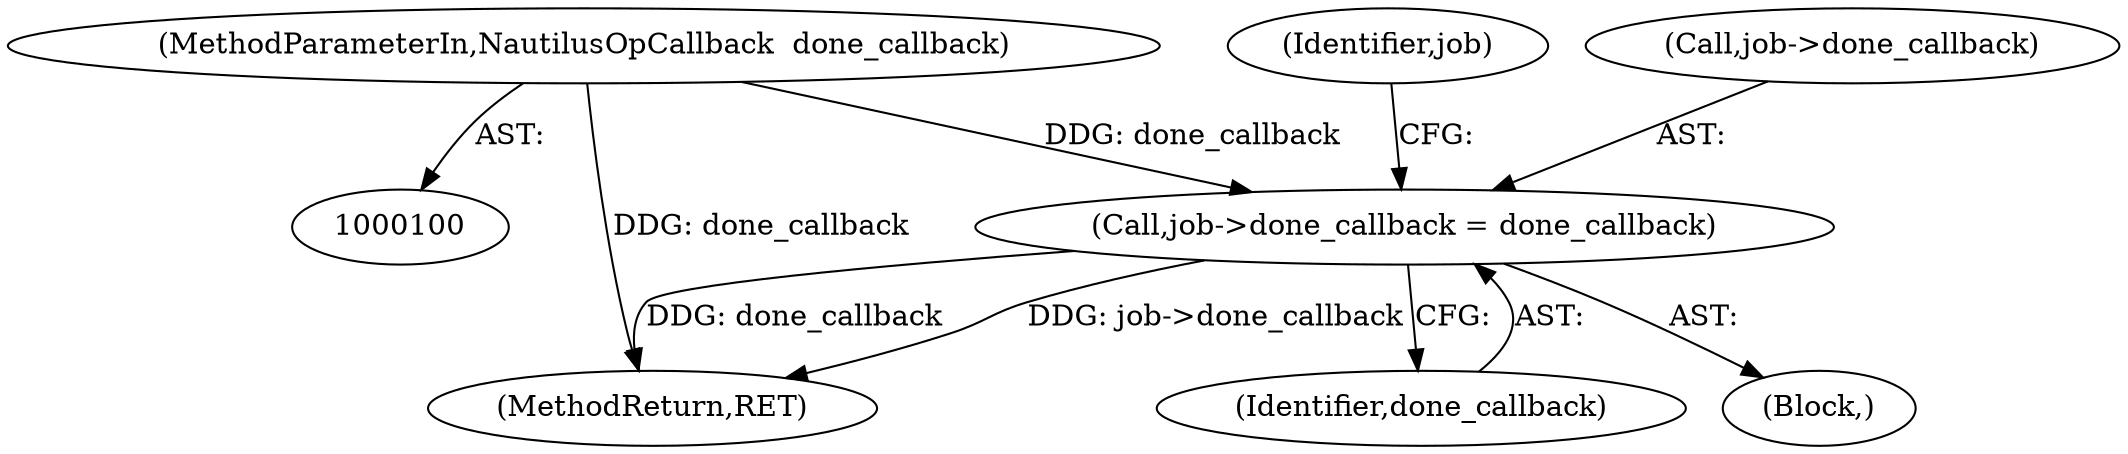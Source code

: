digraph "0_nautilus_1630f53481f445ada0a455e9979236d31a8d3bb0_4@pointer" {
"1000125" [label="(Call,job->done_callback = done_callback)"];
"1000104" [label="(MethodParameterIn,NautilusOpCallback  done_callback)"];
"1000125" [label="(Call,job->done_callback = done_callback)"];
"1000132" [label="(Identifier,job)"];
"1000151" [label="(MethodReturn,RET)"];
"1000129" [label="(Identifier,done_callback)"];
"1000104" [label="(MethodParameterIn,NautilusOpCallback  done_callback)"];
"1000126" [label="(Call,job->done_callback)"];
"1000106" [label="(Block,)"];
"1000125" -> "1000106"  [label="AST: "];
"1000125" -> "1000129"  [label="CFG: "];
"1000126" -> "1000125"  [label="AST: "];
"1000129" -> "1000125"  [label="AST: "];
"1000132" -> "1000125"  [label="CFG: "];
"1000125" -> "1000151"  [label="DDG: job->done_callback"];
"1000125" -> "1000151"  [label="DDG: done_callback"];
"1000104" -> "1000125"  [label="DDG: done_callback"];
"1000104" -> "1000100"  [label="AST: "];
"1000104" -> "1000151"  [label="DDG: done_callback"];
}
